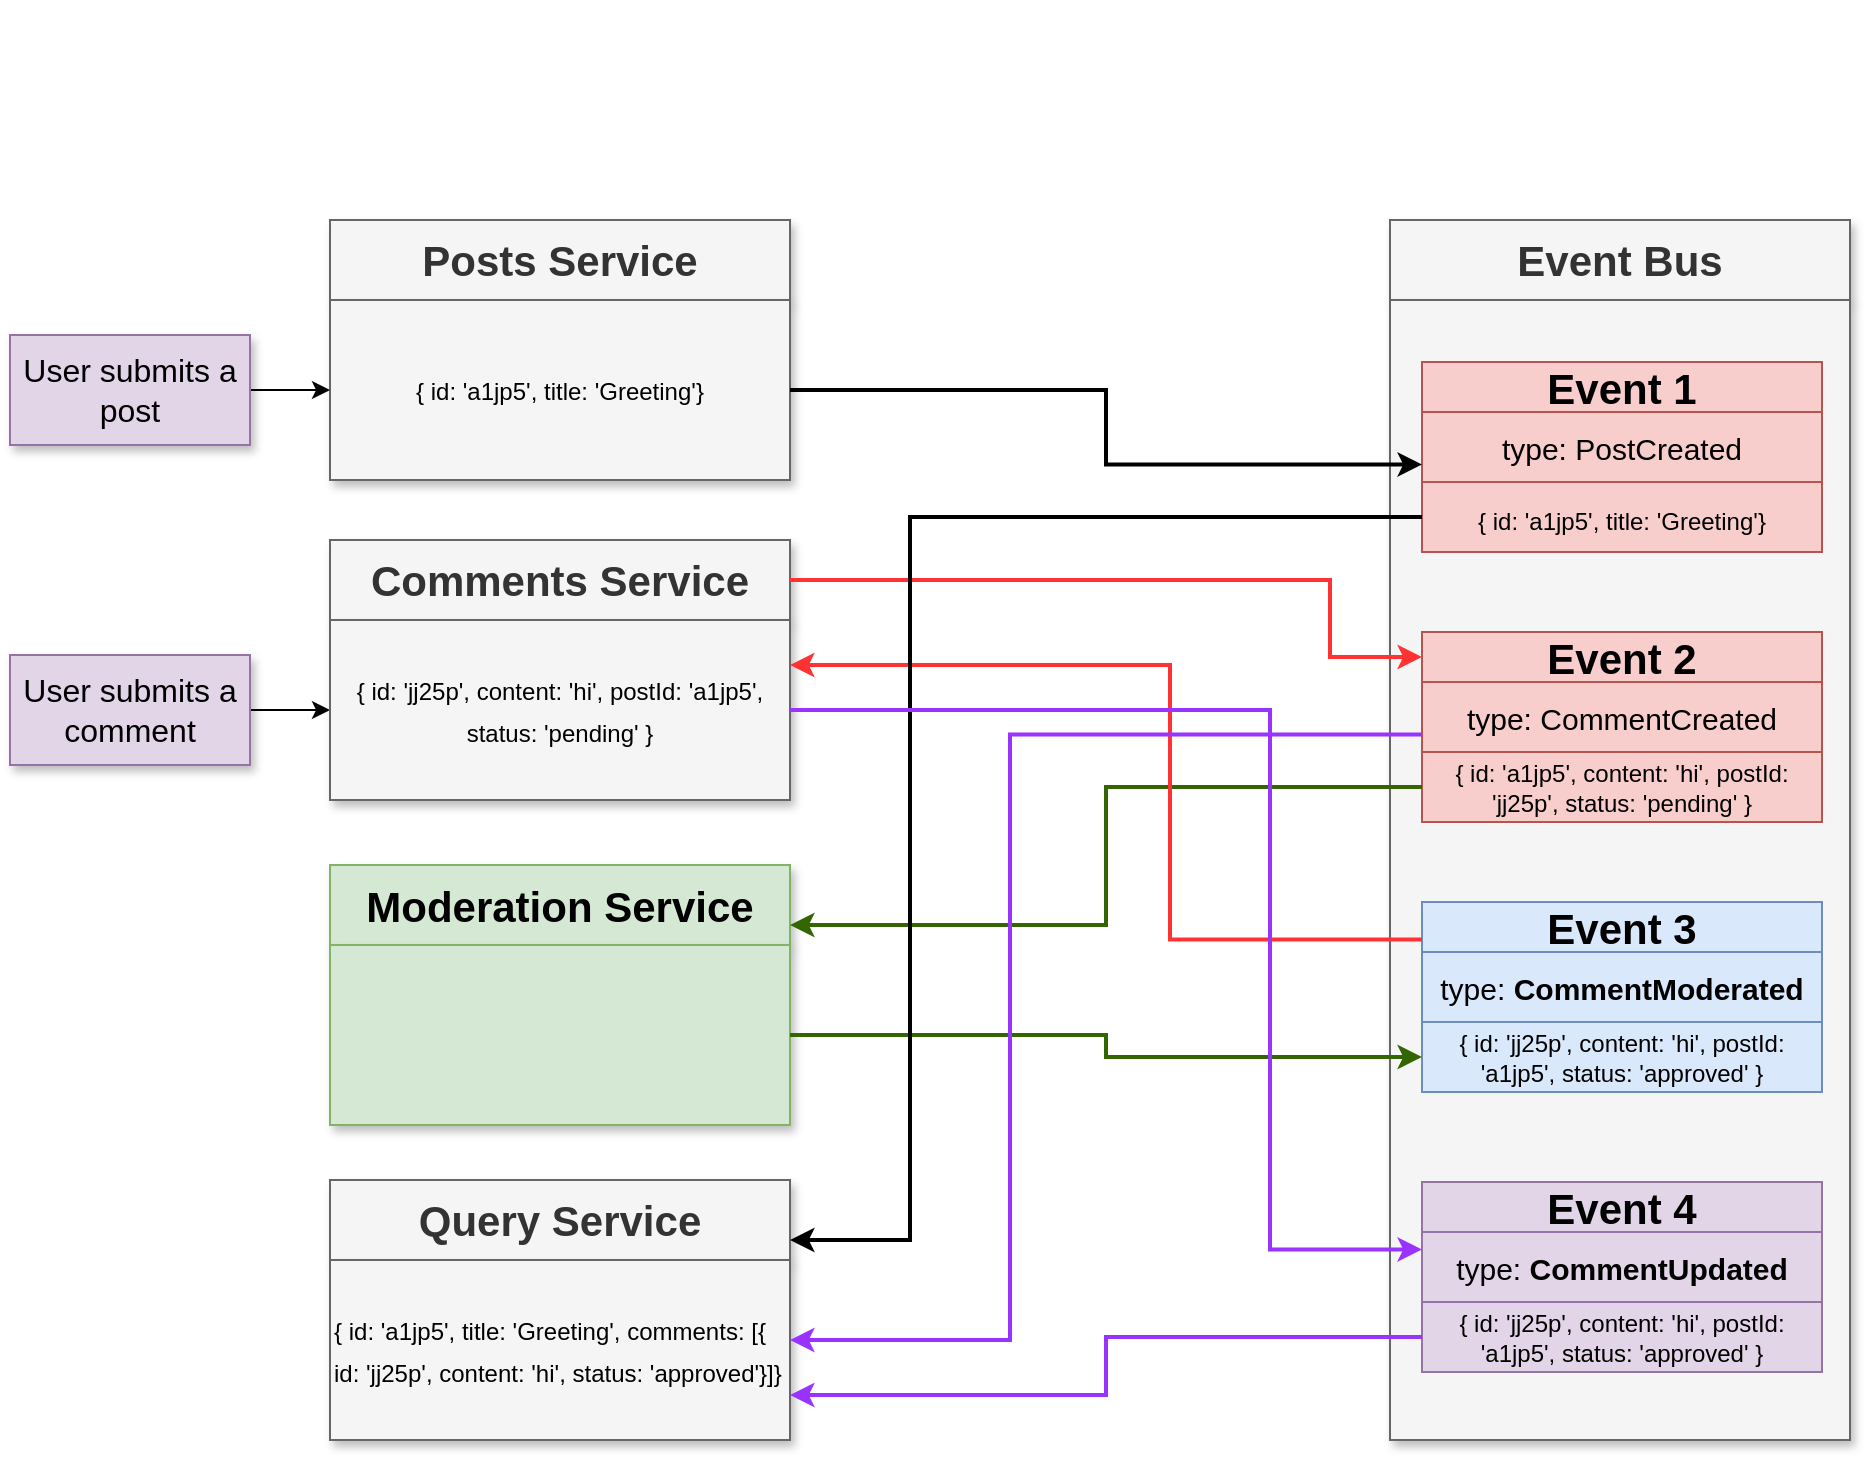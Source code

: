 <mxfile version="14.4.3" type="browser"><diagram name="SystemArchitecture" id="Kkv7JYTsGrE-yc-EECaT"><mxGraphModel dx="782" dy="412" grid="1" gridSize="10" guides="1" tooltips="1" connect="1" arrows="1" fold="1" page="1" pageScale="1" pageWidth="1920" pageHeight="1200" math="0" shadow="0"><root><mxCell id="ad8k7S0iN6JRnGugppLg-0"/><mxCell id="ad8k7S0iN6JRnGugppLg-1" parent="ad8k7S0iN6JRnGugppLg-0"/><mxCell id="ad8k7S0iN6JRnGugppLg-8" value="" style="group" parent="ad8k7S0iN6JRnGugppLg-1" vertex="1" connectable="0"><mxGeometry x="890" y="320" width="280" height="115" as="geometry"/></mxCell><mxCell id="ad8k7S0iN6JRnGugppLg-16" style="edgeStyle=orthogonalEdgeStyle;rounded=0;orthogonalLoop=1;jettySize=auto;html=1;exitX=1;exitY=0.5;exitDx=0;exitDy=0;entryX=0;entryY=0.5;entryDx=0;entryDy=0;fontSize=12;" parent="ad8k7S0iN6JRnGugppLg-1" source="ad8k7S0iN6JRnGugppLg-17" target="ad8k7S0iN6JRnGugppLg-3" edge="1"><mxGeometry relative="1" as="geometry"/></mxCell><mxCell id="ad8k7S0iN6JRnGugppLg-17" value="User submits a comment" style="whiteSpace=wrap;html=1;rounded=0;shadow=1;fontSize=16;align=center;fillColor=#e1d5e7;strokeColor=#9673a6;fontStyle=0" parent="ad8k7S0iN6JRnGugppLg-1" vertex="1"><mxGeometry x="460" y="377.5" width="120" height="55" as="geometry"/></mxCell><mxCell id="cKRp51Hz5vsYYop_s_FA-24" value="" style="group" parent="ad8k7S0iN6JRnGugppLg-1" vertex="1" connectable="0"><mxGeometry x="890" y="50" width="280" height="115" as="geometry"/></mxCell><mxCell id="cKRp51Hz5vsYYop_s_FA-32" value="" style="group;fillColor=#F8CECC;strokeColor=#EA6B66;" parent="ad8k7S0iN6JRnGugppLg-1" vertex="1" connectable="0"><mxGeometry x="620" y="160" width="230" height="130" as="geometry"/></mxCell><mxCell id="cKRp51Hz5vsYYop_s_FA-18" value="Posts Service" style="rounded=0;whiteSpace=wrap;html=1;shadow=1;fontSize=21;align=center;fillColor=#f5f5f5;strokeColor=#666666;fontColor=#333333;fontStyle=1" parent="cKRp51Hz5vsYYop_s_FA-32" vertex="1"><mxGeometry width="230" height="40" as="geometry"/></mxCell><mxCell id="cKRp51Hz5vsYYop_s_FA-19" value="&lt;span style=&quot;color: rgb(0 , 0 , 0)&quot;&gt;&lt;font style=&quot;font-size: 12px&quot;&gt;{ id: 'a1jp5', title: 'Greeting'}&lt;/font&gt;&lt;/span&gt;" style="rounded=0;whiteSpace=wrap;html=1;shadow=1;fontSize=17;align=center;fillColor=#f5f5f5;strokeColor=#666666;fontColor=#333333;fontStyle=0" parent="cKRp51Hz5vsYYop_s_FA-32" vertex="1"><mxGeometry y="40" width="230" height="90" as="geometry"/></mxCell><mxCell id="cKRp51Hz5vsYYop_s_FA-33" value="" style="group" parent="ad8k7S0iN6JRnGugppLg-1" vertex="1" connectable="0"><mxGeometry x="620" y="320" width="230" height="130" as="geometry"/></mxCell><mxCell id="ad8k7S0iN6JRnGugppLg-2" value="Comments Service" style="rounded=0;whiteSpace=wrap;html=1;shadow=1;fontSize=21;align=center;fillColor=#f5f5f5;strokeColor=#666666;fontColor=#333333;fontStyle=1" parent="cKRp51Hz5vsYYop_s_FA-33" vertex="1"><mxGeometry width="230" height="40" as="geometry"/></mxCell><mxCell id="ad8k7S0iN6JRnGugppLg-3" value="&lt;div style=&quot;text-align: left&quot;&gt;&lt;/div&gt;&lt;div&gt;&lt;div&gt;&lt;span style=&quot;color: rgb(0 , 0 , 0) ; font-size: 12px&quot;&gt;{ id: '&lt;/span&gt;&lt;span style=&quot;color: rgb(0 , 0 , 0) ; font-size: 12px&quot;&gt;jj25p&lt;/span&gt;&lt;span style=&quot;color: rgb(0 , 0 , 0) ; font-size: 12px&quot;&gt;', content: 'hi', postId: '&lt;/span&gt;&lt;span style=&quot;color: rgb(0 , 0 , 0) ; font-size: 12px&quot;&gt;a1jp5&lt;/span&gt;&lt;span style=&quot;color: rgb(0 , 0 , 0) ; font-size: 12px&quot;&gt;', status: 'pending' }&lt;/span&gt;&lt;/div&gt;&lt;/div&gt;" style="rounded=0;whiteSpace=wrap;html=1;shadow=1;fontSize=17;align=center;fillColor=#f5f5f5;strokeColor=#666666;fontColor=#333333;fontStyle=0" parent="cKRp51Hz5vsYYop_s_FA-33" vertex="1"><mxGeometry y="40" width="230" height="90" as="geometry"/></mxCell><mxCell id="cKRp51Hz5vsYYop_s_FA-34" value="" style="group;labelBackgroundColor=#A9C4EB;textOpacity=0;strokeColor=#d79b00;fillColor=#FFE6CC;" parent="ad8k7S0iN6JRnGugppLg-1" vertex="1" connectable="0"><mxGeometry x="620" y="482.5" width="230" height="130" as="geometry"/></mxCell><mxCell id="ad8k7S0iN6JRnGugppLg-13" value="Moderation Service" style="rounded=0;whiteSpace=wrap;html=1;shadow=1;fontSize=21;align=center;fillColor=#d5e8d4;strokeColor=#82b366;fontStyle=1" parent="cKRp51Hz5vsYYop_s_FA-34" vertex="1"><mxGeometry width="230" height="40" as="geometry"/></mxCell><mxCell id="ad8k7S0iN6JRnGugppLg-15" value="" style="rounded=0;whiteSpace=wrap;html=1;shadow=1;fontSize=17;align=left;fillColor=#d5e8d4;strokeColor=#82b366;fontStyle=0;labelBackgroundColor=#FF66B3;" parent="cKRp51Hz5vsYYop_s_FA-34" vertex="1"><mxGeometry y="40" width="230" height="90" as="geometry"/></mxCell><mxCell id="cKRp51Hz5vsYYop_s_FA-35" value="" style="group" parent="ad8k7S0iN6JRnGugppLg-1" vertex="1" connectable="0"><mxGeometry x="620" y="640" width="320" height="150" as="geometry"/></mxCell><mxCell id="ad8k7S0iN6JRnGugppLg-4" value="Query Service" style="rounded=0;whiteSpace=wrap;html=1;shadow=1;fontSize=21;align=center;fillColor=#f5f5f5;strokeColor=#666666;fontColor=#333333;fontStyle=1" parent="cKRp51Hz5vsYYop_s_FA-35" vertex="1"><mxGeometry width="230" height="40" as="geometry"/></mxCell><mxCell id="ad8k7S0iN6JRnGugppLg-5" value="&lt;span style=&quot;color: rgb(0 , 0 , 0) ; font-size: 12px ; text-align: center&quot;&gt;{ i&lt;/span&gt;&lt;span style=&quot;color: rgb(0 , 0 , 0) ; font-size: 12px ; text-align: center&quot;&gt;d: 'a1jp5', title: 'Greeting',&amp;nbsp;&lt;/span&gt;&lt;span style=&quot;color: rgb(0 , 0 , 0) ; font-size: 12px ; text-align: center&quot;&gt;comments: [{ id: 'jj25p', content: 'hi', status: 'approved'}]}&lt;/span&gt;" style="rounded=0;whiteSpace=wrap;html=1;shadow=1;fontSize=17;align=left;fillColor=#f5f5f5;strokeColor=#666666;fontColor=#333333;fontStyle=0" parent="cKRp51Hz5vsYYop_s_FA-35" vertex="1"><mxGeometry y="40" width="230" height="90" as="geometry"/></mxCell><mxCell id="gOVWLfhEsIVU4nzSJXKv-8" value="" style="group" parent="ad8k7S0iN6JRnGugppLg-1" vertex="1" connectable="0"><mxGeometry x="1150" y="160" width="230" height="610" as="geometry"/></mxCell><mxCell id="gOVWLfhEsIVU4nzSJXKv-6" value="" style="group" parent="gOVWLfhEsIVU4nzSJXKv-8" vertex="1" connectable="0"><mxGeometry width="230" height="610" as="geometry"/></mxCell><mxCell id="gOVWLfhEsIVU4nzSJXKv-7" value="" style="group" parent="gOVWLfhEsIVU4nzSJXKv-6" vertex="1" connectable="0"><mxGeometry width="230" height="610" as="geometry"/></mxCell><mxCell id="ad8k7S0iN6JRnGugppLg-6" value="Event Bus" style="rounded=0;whiteSpace=wrap;html=1;shadow=1;fontSize=21;align=center;fillColor=#f5f5f5;strokeColor=#666666;fontColor=#333333;fontStyle=1" parent="gOVWLfhEsIVU4nzSJXKv-7" vertex="1"><mxGeometry width="230" height="40" as="geometry"/></mxCell><mxCell id="ad8k7S0iN6JRnGugppLg-7" value="" style="rounded=0;whiteSpace=wrap;html=1;shadow=1;fontSize=17;align=left;fillColor=#f5f5f5;strokeColor=#666666;fontColor=#333333;" parent="gOVWLfhEsIVU4nzSJXKv-7" vertex="1"><mxGeometry y="40" width="230" height="570" as="geometry"/></mxCell><mxCell id="gOVWLfhEsIVU4nzSJXKv-5" value="" style="group" parent="gOVWLfhEsIVU4nzSJXKv-8" vertex="1" connectable="0"><mxGeometry x="16" y="71" width="200" height="505" as="geometry"/></mxCell><mxCell id="ad8k7S0iN6JRnGugppLg-9" value="" style="group" parent="gOVWLfhEsIVU4nzSJXKv-5" vertex="1" connectable="0"><mxGeometry y="135" width="200" height="95" as="geometry"/></mxCell><mxCell id="ad8k7S0iN6JRnGugppLg-10" value="&lt;font style=&quot;font-size: 12px&quot;&gt;{ id: 'a1jp5', content: 'hi', postId: 'jj25p', status: 'pending' }&lt;/font&gt;" style="rounded=0;whiteSpace=wrap;html=1;shadow=0;fontSize=12;fillColor=#f8cecc;strokeColor=#b85450;" parent="ad8k7S0iN6JRnGugppLg-9" vertex="1"><mxGeometry y="60" width="200" height="35" as="geometry"/></mxCell><mxCell id="ad8k7S0iN6JRnGugppLg-11" value="&lt;b&gt;Event 2&lt;/b&gt;" style="rounded=0;whiteSpace=wrap;html=1;shadow=0;fontSize=21;fillColor=#f8cecc;strokeColor=#b85450;" parent="ad8k7S0iN6JRnGugppLg-9" vertex="1"><mxGeometry width="200" height="25" as="geometry"/></mxCell><mxCell id="ad8k7S0iN6JRnGugppLg-12" value="&lt;span style=&quot;font-size: 15px&quot;&gt;type: CommentCreated&lt;/span&gt;" style="rounded=0;whiteSpace=wrap;html=1;shadow=0;fontSize=15;fillColor=#f8cecc;strokeColor=#b85450;fontStyle=0" parent="ad8k7S0iN6JRnGugppLg-9" vertex="1"><mxGeometry y="25" width="200" height="35" as="geometry"/></mxCell><mxCell id="ad8k7S0iN6JRnGugppLg-20" value="" style="group;fillColor=#dae8fc;strokeColor=#6c8ebf;" parent="gOVWLfhEsIVU4nzSJXKv-5" vertex="1" connectable="0"><mxGeometry y="270" width="200" height="95" as="geometry"/></mxCell><mxCell id="ad8k7S0iN6JRnGugppLg-21" value="{ id: 'jj25p', content: 'hi', postId: 'a1jp5', status: 'approved' }" style="rounded=0;whiteSpace=wrap;html=1;shadow=0;fontSize=12;fillColor=#dae8fc;strokeColor=#6c8ebf;" parent="ad8k7S0iN6JRnGugppLg-20" vertex="1"><mxGeometry y="60" width="200" height="35" as="geometry"/></mxCell><mxCell id="ad8k7S0iN6JRnGugppLg-22" value="&lt;b&gt;Event 3&lt;/b&gt;" style="rounded=0;whiteSpace=wrap;html=1;shadow=0;fontSize=21;fillColor=#dae8fc;strokeColor=#6c8ebf;" parent="ad8k7S0iN6JRnGugppLg-20" vertex="1"><mxGeometry width="200" height="25" as="geometry"/></mxCell><mxCell id="ad8k7S0iN6JRnGugppLg-23" value="&lt;span style=&quot;font-size: 15px&quot;&gt;type: &lt;b&gt;CommentModerated&lt;/b&gt;&lt;/span&gt;" style="rounded=0;whiteSpace=wrap;html=1;shadow=0;fontSize=15;fillColor=#dae8fc;strokeColor=#6c8ebf;fontStyle=0" parent="ad8k7S0iN6JRnGugppLg-20" vertex="1"><mxGeometry y="25" width="200" height="35" as="geometry"/></mxCell><mxCell id="zryKdPYcCezteSUzdedc-0" value="" style="group" parent="gOVWLfhEsIVU4nzSJXKv-5" vertex="1" connectable="0"><mxGeometry width="200" height="95" as="geometry"/></mxCell><mxCell id="zryKdPYcCezteSUzdedc-1" value="" style="group" parent="zryKdPYcCezteSUzdedc-0" vertex="1" connectable="0"><mxGeometry width="200" height="95" as="geometry"/></mxCell><mxCell id="zryKdPYcCezteSUzdedc-2" value="&lt;font style=&quot;font-size: 12px&quot;&gt;{ id: 'a1jp5', title: 'Greeting'}&lt;/font&gt;" style="rounded=0;whiteSpace=wrap;html=1;shadow=0;fontSize=15;fillColor=#f8cecc;strokeColor=#b85450;" parent="zryKdPYcCezteSUzdedc-1" vertex="1"><mxGeometry y="60" width="200" height="35" as="geometry"/></mxCell><mxCell id="zryKdPYcCezteSUzdedc-3" value="&lt;b&gt;Event 1&lt;/b&gt;" style="rounded=0;whiteSpace=wrap;html=1;shadow=0;fontSize=21;fillColor=#f8cecc;strokeColor=#b85450;" parent="zryKdPYcCezteSUzdedc-1" vertex="1"><mxGeometry width="200" height="25" as="geometry"/></mxCell><mxCell id="zryKdPYcCezteSUzdedc-4" value="&lt;span style=&quot;font-size: 15px&quot;&gt;type: PostCreated&lt;/span&gt;" style="rounded=0;whiteSpace=wrap;html=1;shadow=0;fontSize=15;fillColor=#f8cecc;strokeColor=#b85450;fontStyle=0" parent="zryKdPYcCezteSUzdedc-1" vertex="1"><mxGeometry y="25" width="200" height="35" as="geometry"/></mxCell><mxCell id="gOVWLfhEsIVU4nzSJXKv-0" value="" style="group;fillColor=#e1d5e7;strokeColor=#9673a6;" parent="gOVWLfhEsIVU4nzSJXKv-5" vertex="1" connectable="0"><mxGeometry y="410" width="200" height="95" as="geometry"/></mxCell><mxCell id="gOVWLfhEsIVU4nzSJXKv-1" value="{ id: 'jj25p', content: 'hi', postId: 'a1jp5', status: 'approved' }" style="rounded=0;whiteSpace=wrap;html=1;shadow=0;fontSize=12;fillColor=#e1d5e7;strokeColor=#9673a6;" parent="gOVWLfhEsIVU4nzSJXKv-0" vertex="1"><mxGeometry y="60" width="200" height="35" as="geometry"/></mxCell><mxCell id="gOVWLfhEsIVU4nzSJXKv-2" value="&lt;b&gt;Event 4&lt;/b&gt;" style="rounded=0;whiteSpace=wrap;html=1;shadow=0;fontSize=21;fillColor=#e1d5e7;strokeColor=#9673a6;" parent="gOVWLfhEsIVU4nzSJXKv-0" vertex="1"><mxGeometry width="200" height="25" as="geometry"/></mxCell><mxCell id="gOVWLfhEsIVU4nzSJXKv-3" value="&lt;span style=&quot;font-size: 15px&quot;&gt;type: &lt;b&gt;CommentUpdated&lt;/b&gt;&lt;/span&gt;" style="rounded=0;whiteSpace=wrap;html=1;shadow=0;fontSize=15;fillColor=#e1d5e7;strokeColor=#9673a6;fontStyle=0" parent="gOVWLfhEsIVU4nzSJXKv-0" vertex="1"><mxGeometry y="25" width="200" height="35" as="geometry"/></mxCell><mxCell id="gOVWLfhEsIVU4nzSJXKv-11" style="edgeStyle=orthogonalEdgeStyle;rounded=0;orthogonalLoop=1;jettySize=auto;html=1;entryX=0;entryY=0.5;entryDx=0;entryDy=0;" parent="ad8k7S0iN6JRnGugppLg-1" source="gOVWLfhEsIVU4nzSJXKv-10" target="cKRp51Hz5vsYYop_s_FA-19" edge="1"><mxGeometry relative="1" as="geometry"/></mxCell><mxCell id="gOVWLfhEsIVU4nzSJXKv-10" value="User submits a post" style="whiteSpace=wrap;html=1;rounded=0;shadow=1;fontSize=16;align=center;fillColor=#e1d5e7;strokeColor=#9673a6;fontStyle=0" parent="ad8k7S0iN6JRnGugppLg-1" vertex="1"><mxGeometry x="460" y="217.5" width="120" height="55" as="geometry"/></mxCell><mxCell id="gOVWLfhEsIVU4nzSJXKv-13" style="edgeStyle=orthogonalEdgeStyle;rounded=0;orthogonalLoop=1;jettySize=auto;html=1;entryX=0;entryY=0.75;entryDx=0;entryDy=0;strokeWidth=2;" parent="ad8k7S0iN6JRnGugppLg-1" source="cKRp51Hz5vsYYop_s_FA-19" target="zryKdPYcCezteSUzdedc-4" edge="1"><mxGeometry relative="1" as="geometry"/></mxCell><mxCell id="gOVWLfhEsIVU4nzSJXKv-14" style="edgeStyle=orthogonalEdgeStyle;rounded=0;orthogonalLoop=1;jettySize=auto;html=1;entryX=0;entryY=0.5;entryDx=0;entryDy=0;exitX=1;exitY=0.5;exitDx=0;exitDy=0;strokeColor=#FF3333;strokeWidth=2;" parent="ad8k7S0iN6JRnGugppLg-1" source="ad8k7S0iN6JRnGugppLg-2" target="ad8k7S0iN6JRnGugppLg-11" edge="1"><mxGeometry relative="1" as="geometry"><Array as="points"><mxPoint x="1120" y="340"/><mxPoint x="1120" y="379"/></Array></mxGeometry></mxCell><mxCell id="gOVWLfhEsIVU4nzSJXKv-15" style="edgeStyle=orthogonalEdgeStyle;rounded=0;orthogonalLoop=1;jettySize=auto;html=1;entryX=1;entryY=0.75;entryDx=0;entryDy=0;strokeWidth=2;strokeColor=#336600;" parent="ad8k7S0iN6JRnGugppLg-1" source="ad8k7S0iN6JRnGugppLg-10" target="ad8k7S0iN6JRnGugppLg-13" edge="1"><mxGeometry relative="1" as="geometry"/></mxCell><mxCell id="gOVWLfhEsIVU4nzSJXKv-16" style="edgeStyle=orthogonalEdgeStyle;rounded=0;orthogonalLoop=1;jettySize=auto;html=1;exitX=1;exitY=0.5;exitDx=0;exitDy=0;entryX=0;entryY=0.5;entryDx=0;entryDy=0;strokeColor=#336600;strokeWidth=2;" parent="ad8k7S0iN6JRnGugppLg-1" source="ad8k7S0iN6JRnGugppLg-15" target="ad8k7S0iN6JRnGugppLg-21" edge="1"><mxGeometry relative="1" as="geometry"/></mxCell><mxCell id="gOVWLfhEsIVU4nzSJXKv-17" style="edgeStyle=orthogonalEdgeStyle;rounded=0;orthogonalLoop=1;jettySize=auto;html=1;entryX=1;entryY=0.25;entryDx=0;entryDy=0;exitX=0;exitY=0.75;exitDx=0;exitDy=0;strokeColor=#FF3333;strokeWidth=2;" parent="ad8k7S0iN6JRnGugppLg-1" source="ad8k7S0iN6JRnGugppLg-22" target="ad8k7S0iN6JRnGugppLg-3" edge="1"><mxGeometry relative="1" as="geometry"><Array as="points"><mxPoint x="1040" y="520"/><mxPoint x="1040" y="383"/></Array></mxGeometry></mxCell><mxCell id="gOVWLfhEsIVU4nzSJXKv-19" style="edgeStyle=orthogonalEdgeStyle;rounded=0;orthogonalLoop=1;jettySize=auto;html=1;entryX=1;entryY=0.75;entryDx=0;entryDy=0;strokeWidth=2;fontSize=19;" parent="ad8k7S0iN6JRnGugppLg-1" source="zryKdPYcCezteSUzdedc-2" target="ad8k7S0iN6JRnGugppLg-4" edge="1"><mxGeometry relative="1" as="geometry"><Array as="points"><mxPoint x="910" y="309"/><mxPoint x="910" y="670"/></Array></mxGeometry></mxCell><mxCell id="gOVWLfhEsIVU4nzSJXKv-20" style="edgeStyle=orthogonalEdgeStyle;rounded=0;orthogonalLoop=1;jettySize=auto;html=1;entryX=0;entryY=0.25;entryDx=0;entryDy=0;strokeWidth=2;fontSize=19;strokeColor=#9933FF;" parent="ad8k7S0iN6JRnGugppLg-1" source="ad8k7S0iN6JRnGugppLg-3" target="gOVWLfhEsIVU4nzSJXKv-3" edge="1"><mxGeometry relative="1" as="geometry"><Array as="points"><mxPoint x="1090" y="405"/><mxPoint x="1090" y="675"/></Array></mxGeometry></mxCell><mxCell id="gOVWLfhEsIVU4nzSJXKv-21" style="edgeStyle=orthogonalEdgeStyle;rounded=0;orthogonalLoop=1;jettySize=auto;html=1;entryX=1;entryY=0.75;entryDx=0;entryDy=0;strokeColor=#9933FF;strokeWidth=2;fontSize=19;" parent="ad8k7S0iN6JRnGugppLg-1" source="gOVWLfhEsIVU4nzSJXKv-1" target="ad8k7S0iN6JRnGugppLg-5" edge="1"><mxGeometry relative="1" as="geometry"/></mxCell><mxCell id="VzrwrdppBVL4De_CPKAc-0" style="edgeStyle=orthogonalEdgeStyle;rounded=0;orthogonalLoop=1;jettySize=auto;html=1;exitX=0;exitY=0.75;exitDx=0;exitDy=0;strokeColor=#9933FF;strokeWidth=2;fontSize=16;" parent="ad8k7S0iN6JRnGugppLg-1" source="ad8k7S0iN6JRnGugppLg-12" edge="1"><mxGeometry relative="1" as="geometry"><mxPoint x="850" y="720" as="targetPoint"/><Array as="points"><mxPoint x="960" y="417"/><mxPoint x="960" y="720"/><mxPoint x="850" y="720"/></Array></mxGeometry></mxCell></root></mxGraphModel></diagram></mxfile>